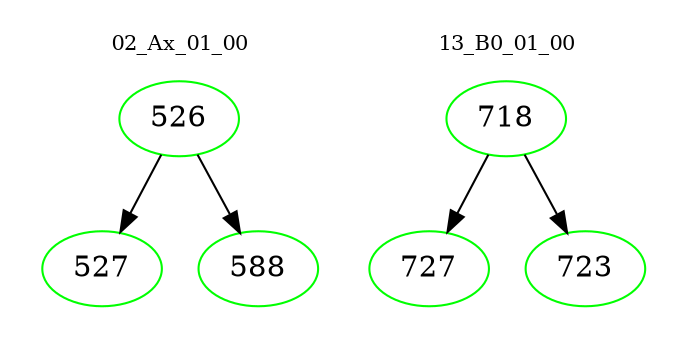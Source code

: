 digraph{
subgraph cluster_0 {
color = white
label = "02_Ax_01_00";
fontsize=10;
T0_526 [label="526", color="green"]
T0_526 -> T0_527 [color="black"]
T0_527 [label="527", color="green"]
T0_526 -> T0_588 [color="black"]
T0_588 [label="588", color="green"]
}
subgraph cluster_1 {
color = white
label = "13_B0_01_00";
fontsize=10;
T1_718 [label="718", color="green"]
T1_718 -> T1_727 [color="black"]
T1_727 [label="727", color="green"]
T1_718 -> T1_723 [color="black"]
T1_723 [label="723", color="green"]
}
}
